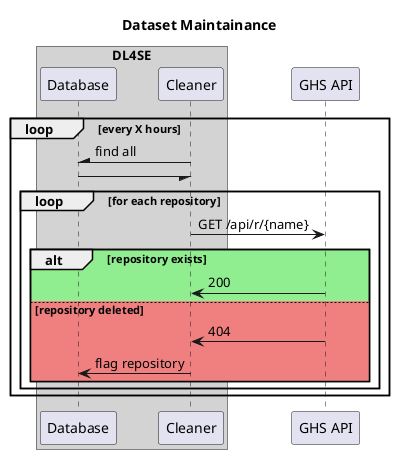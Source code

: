 @startuml cleanup
title Dataset Maintainance

skinparam SequenceGroupBodyBackgroundColor #FFFFFF00
skinparam shadowing false

box "DL4SE" #LightGray
    participant "Database" as DB
    participant "Cleaner" as DL4SE
end box

participant "GHS API" as GHS

loop every X hours
    DL4SE -\ DB: find all
    DB -/ DL4SE

    loop for each repository
        DL4SE -> GHS: GET /api/r/{name}
        alt #LightGreen repository exists
            GHS -> DL4SE: 200
        else #LightCoral repository deleted
            GHS -> DL4SE: 404
            DL4SE -> DB: flag repository
        end
    end
end

@enduml